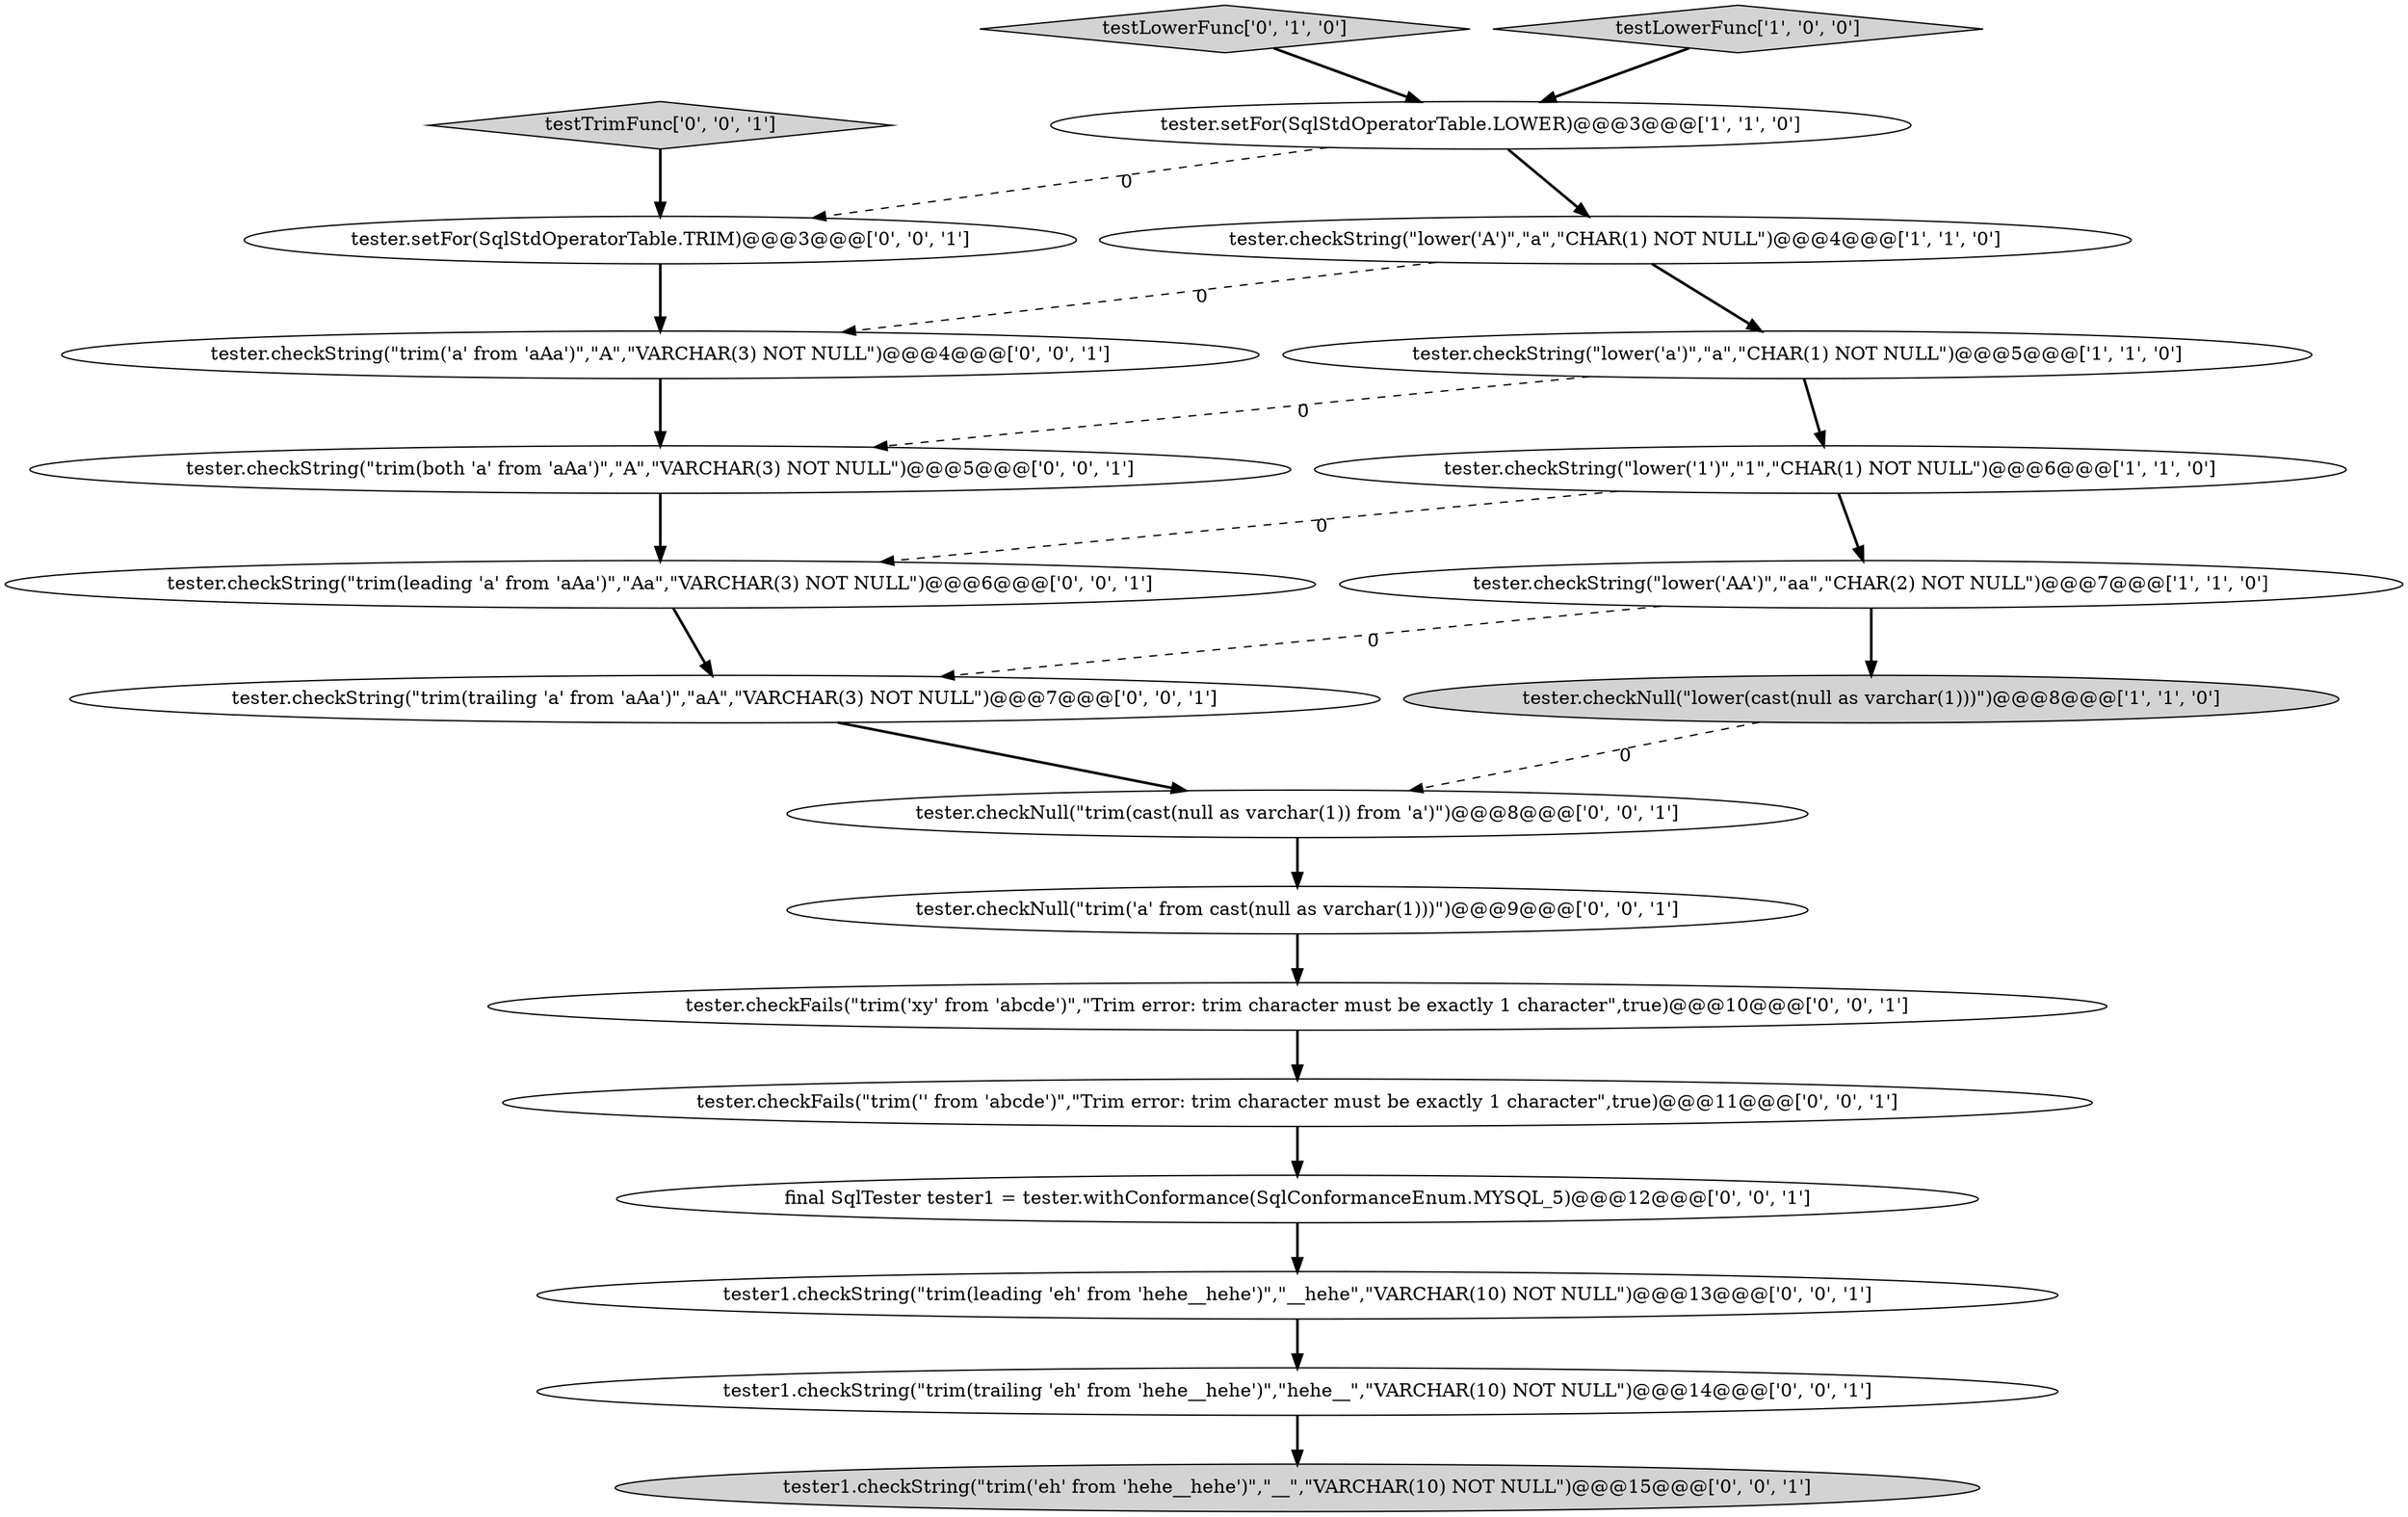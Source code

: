 digraph {
12 [style = filled, label = "final SqlTester tester1 = tester.withConformance(SqlConformanceEnum.MYSQL_5)@@@12@@@['0', '0', '1']", fillcolor = white, shape = ellipse image = "AAA0AAABBB3BBB"];
14 [style = filled, label = "tester1.checkString(\"trim(leading 'eh' from 'hehe__hehe')\",\"__hehe\",\"VARCHAR(10) NOT NULL\")@@@13@@@['0', '0', '1']", fillcolor = white, shape = ellipse image = "AAA0AAABBB3BBB"];
3 [style = filled, label = "tester.checkString(\"lower('a')\",\"a\",\"CHAR(1) NOT NULL\")@@@5@@@['1', '1', '0']", fillcolor = white, shape = ellipse image = "AAA0AAABBB1BBB"];
20 [style = filled, label = "testTrimFunc['0', '0', '1']", fillcolor = lightgray, shape = diamond image = "AAA0AAABBB3BBB"];
7 [style = filled, label = "testLowerFunc['0', '1', '0']", fillcolor = lightgray, shape = diamond image = "AAA0AAABBB2BBB"];
9 [style = filled, label = "tester.checkNull(\"trim('a' from cast(null as varchar(1)))\")@@@9@@@['0', '0', '1']", fillcolor = white, shape = ellipse image = "AAA0AAABBB3BBB"];
13 [style = filled, label = "tester.checkFails(\"trim('xy' from 'abcde')\",\"Trim error: trim character must be exactly 1 character\",true)@@@10@@@['0', '0', '1']", fillcolor = white, shape = ellipse image = "AAA0AAABBB3BBB"];
19 [style = filled, label = "tester.checkString(\"trim(trailing 'a' from 'aAa')\",\"aA\",\"VARCHAR(3) NOT NULL\")@@@7@@@['0', '0', '1']", fillcolor = white, shape = ellipse image = "AAA0AAABBB3BBB"];
21 [style = filled, label = "tester.setFor(SqlStdOperatorTable.TRIM)@@@3@@@['0', '0', '1']", fillcolor = white, shape = ellipse image = "AAA0AAABBB3BBB"];
0 [style = filled, label = "tester.setFor(SqlStdOperatorTable.LOWER)@@@3@@@['1', '1', '0']", fillcolor = white, shape = ellipse image = "AAA0AAABBB1BBB"];
6 [style = filled, label = "tester.checkNull(\"lower(cast(null as varchar(1)))\")@@@8@@@['1', '1', '0']", fillcolor = lightgray, shape = ellipse image = "AAA0AAABBB1BBB"];
18 [style = filled, label = "tester1.checkString(\"trim('eh' from 'hehe__hehe')\",\"__\",\"VARCHAR(10) NOT NULL\")@@@15@@@['0', '0', '1']", fillcolor = lightgray, shape = ellipse image = "AAA0AAABBB3BBB"];
16 [style = filled, label = "tester.checkNull(\"trim(cast(null as varchar(1)) from 'a')\")@@@8@@@['0', '0', '1']", fillcolor = white, shape = ellipse image = "AAA0AAABBB3BBB"];
10 [style = filled, label = "tester1.checkString(\"trim(trailing 'eh' from 'hehe__hehe')\",\"hehe__\",\"VARCHAR(10) NOT NULL\")@@@14@@@['0', '0', '1']", fillcolor = white, shape = ellipse image = "AAA0AAABBB3BBB"];
11 [style = filled, label = "tester.checkString(\"trim('a' from 'aAa')\",\"A\",\"VARCHAR(3) NOT NULL\")@@@4@@@['0', '0', '1']", fillcolor = white, shape = ellipse image = "AAA0AAABBB3BBB"];
8 [style = filled, label = "tester.checkString(\"trim(leading 'a' from 'aAa')\",\"Aa\",\"VARCHAR(3) NOT NULL\")@@@6@@@['0', '0', '1']", fillcolor = white, shape = ellipse image = "AAA0AAABBB3BBB"];
4 [style = filled, label = "testLowerFunc['1', '0', '0']", fillcolor = lightgray, shape = diamond image = "AAA0AAABBB1BBB"];
5 [style = filled, label = "tester.checkString(\"lower('A')\",\"a\",\"CHAR(1) NOT NULL\")@@@4@@@['1', '1', '0']", fillcolor = white, shape = ellipse image = "AAA0AAABBB1BBB"];
15 [style = filled, label = "tester.checkFails(\"trim('' from 'abcde')\",\"Trim error: trim character must be exactly 1 character\",true)@@@11@@@['0', '0', '1']", fillcolor = white, shape = ellipse image = "AAA0AAABBB3BBB"];
1 [style = filled, label = "tester.checkString(\"lower('1')\",\"1\",\"CHAR(1) NOT NULL\")@@@6@@@['1', '1', '0']", fillcolor = white, shape = ellipse image = "AAA0AAABBB1BBB"];
17 [style = filled, label = "tester.checkString(\"trim(both 'a' from 'aAa')\",\"A\",\"VARCHAR(3) NOT NULL\")@@@5@@@['0', '0', '1']", fillcolor = white, shape = ellipse image = "AAA0AAABBB3BBB"];
2 [style = filled, label = "tester.checkString(\"lower('AA')\",\"aa\",\"CHAR(2) NOT NULL\")@@@7@@@['1', '1', '0']", fillcolor = white, shape = ellipse image = "AAA0AAABBB1BBB"];
5->3 [style = bold, label=""];
17->8 [style = bold, label=""];
10->18 [style = bold, label=""];
2->19 [style = dashed, label="0"];
3->17 [style = dashed, label="0"];
3->1 [style = bold, label=""];
2->6 [style = bold, label=""];
8->19 [style = bold, label=""];
14->10 [style = bold, label=""];
7->0 [style = bold, label=""];
4->0 [style = bold, label=""];
19->16 [style = bold, label=""];
20->21 [style = bold, label=""];
6->16 [style = dashed, label="0"];
5->11 [style = dashed, label="0"];
21->11 [style = bold, label=""];
0->21 [style = dashed, label="0"];
12->14 [style = bold, label=""];
11->17 [style = bold, label=""];
1->8 [style = dashed, label="0"];
1->2 [style = bold, label=""];
15->12 [style = bold, label=""];
13->15 [style = bold, label=""];
16->9 [style = bold, label=""];
0->5 [style = bold, label=""];
9->13 [style = bold, label=""];
}
